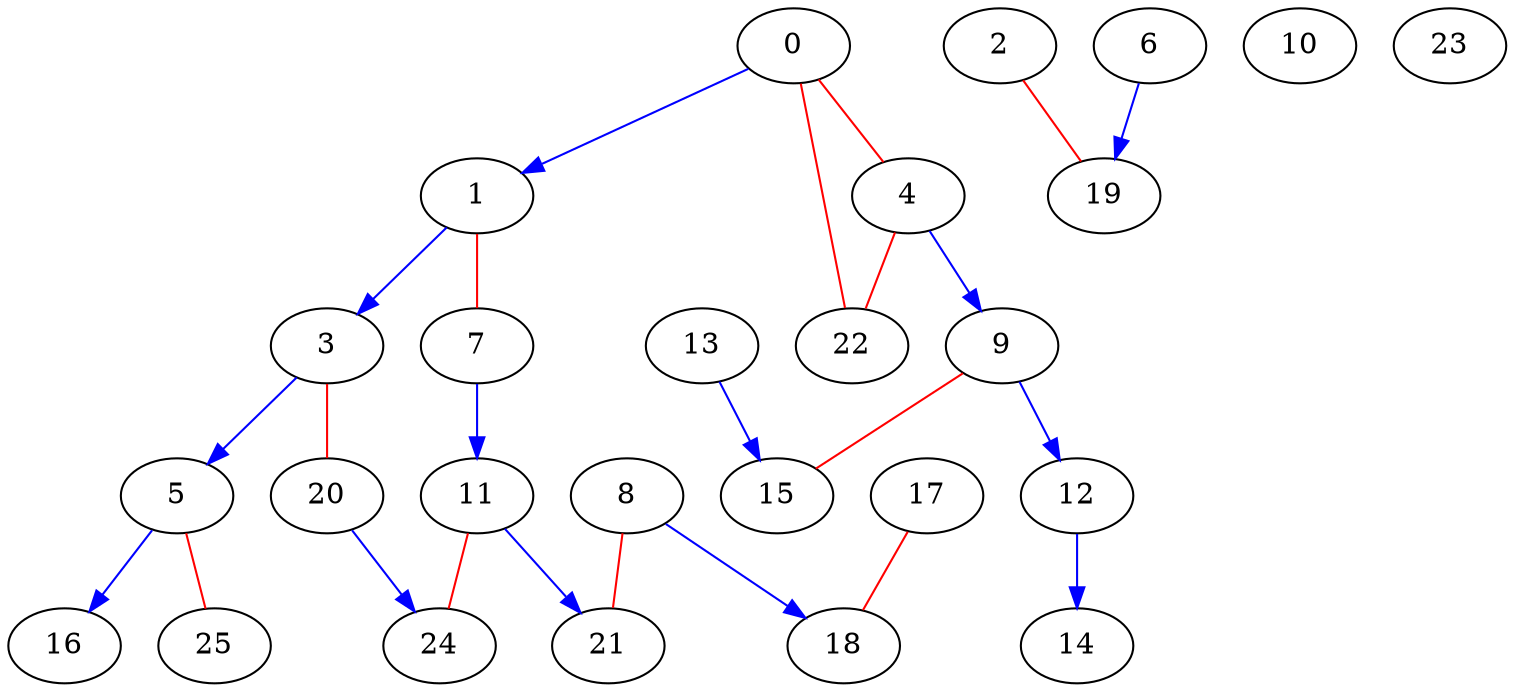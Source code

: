 digraph {
	0; 1; 2; 3; 4; 5; 6; 7; 8; 9; 10; 11; 12; 13; 14; 15; 16; 17; 18; 19; 20; 21; 22; 23; 24; 25; 
	subgraph Par {
		edge [dir=none, color=red]
		0 -> 4;
		0 -> 22;
		1 -> 7;
		2 -> 19;
		3 -> 20;
		4 -> 22;
		5 -> 25;
		8 -> 21;
		9 -> 15;
		11 -> 24;
		17 -> 18;
	}

	subgraph Pre {
		edge [color=blue]
		0 -> 1;
		1 -> 3;
		3 -> 5;
		4 -> 9;
		5 -> 16;
		6 -> 19;
		7 -> 11;
		8 -> 18;
		9 -> 12;
		11 -> 21;
		12 -> 14;
		13 -> 15;
		20 -> 24;
	}
}
